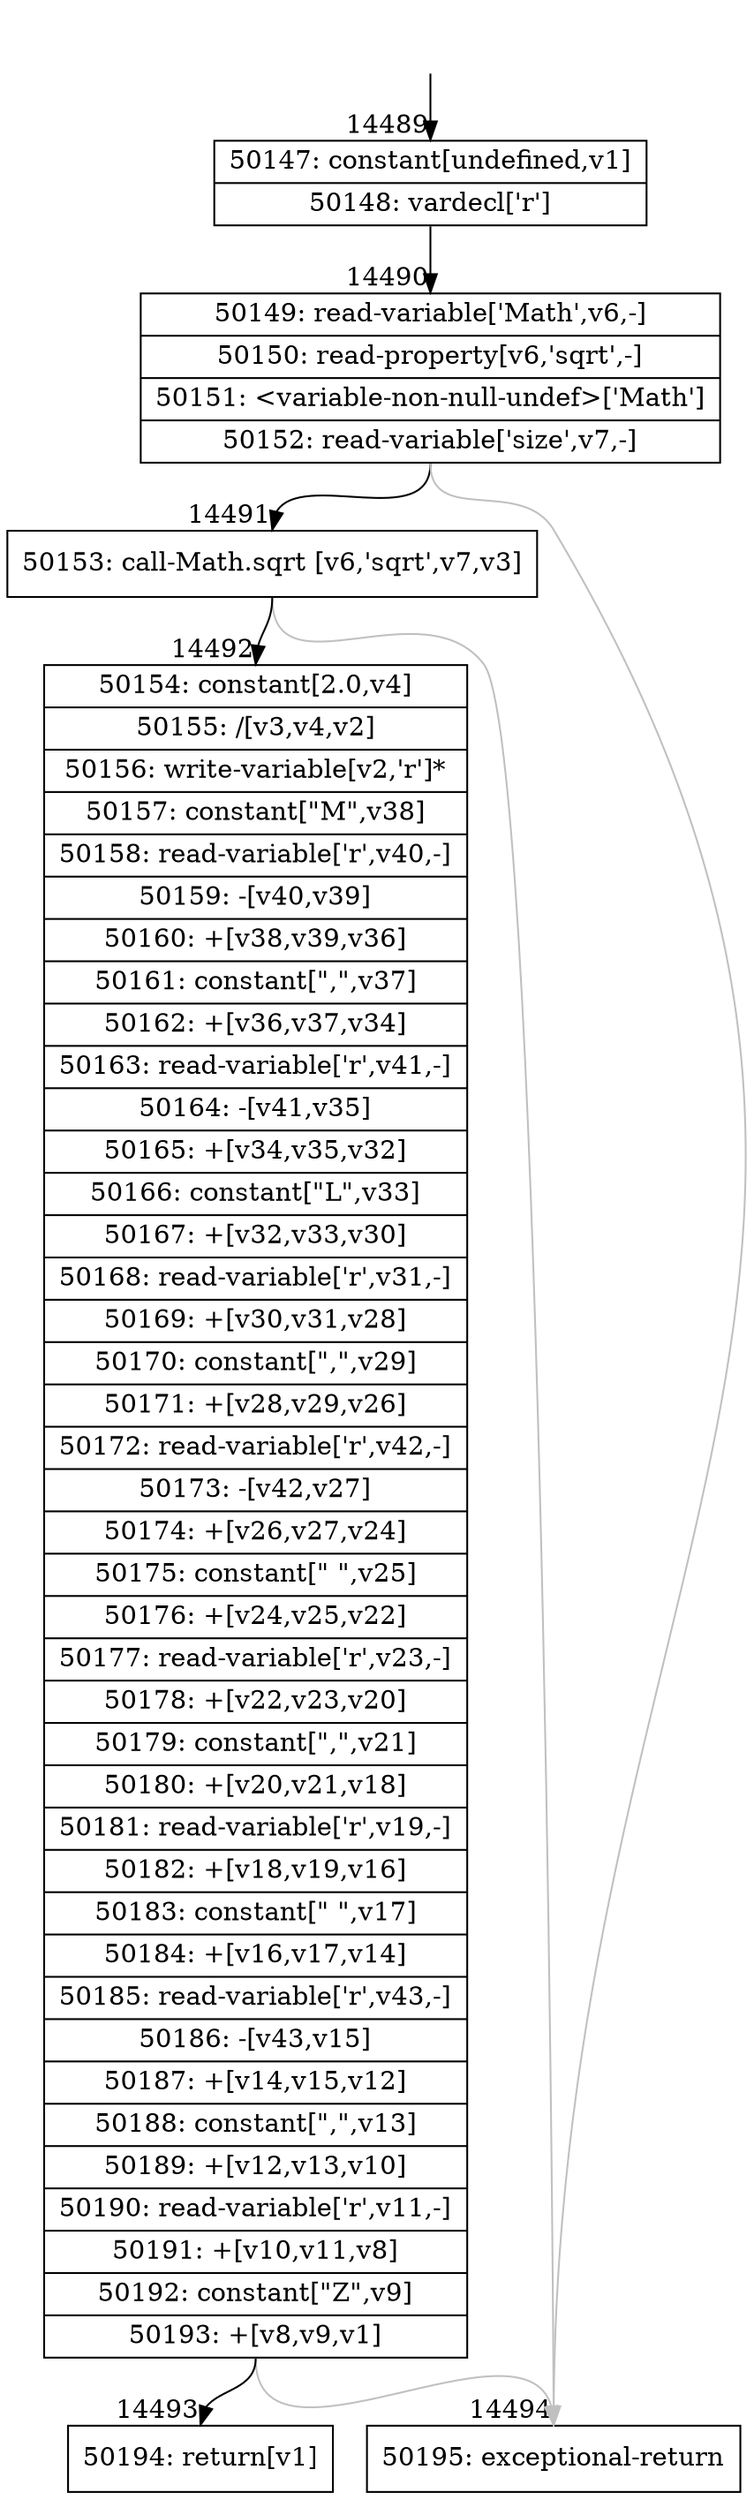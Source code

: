 digraph {
rankdir="TD"
BB_entry1347[shape=none,label=""];
BB_entry1347 -> BB14489 [tailport=s, headport=n, headlabel="    14489"]
BB14489 [shape=record label="{50147: constant[undefined,v1]|50148: vardecl['r']}" ] 
BB14489 -> BB14490 [tailport=s, headport=n, headlabel="      14490"]
BB14490 [shape=record label="{50149: read-variable['Math',v6,-]|50150: read-property[v6,'sqrt',-]|50151: \<variable-non-null-undef\>['Math']|50152: read-variable['size',v7,-]}" ] 
BB14490 -> BB14491 [tailport=s, headport=n, headlabel="      14491"]
BB14490 -> BB14494 [tailport=s, headport=n, color=gray, headlabel="      14494"]
BB14491 [shape=record label="{50153: call-Math.sqrt [v6,'sqrt',v7,v3]}" ] 
BB14491 -> BB14492 [tailport=s, headport=n, headlabel="      14492"]
BB14491 -> BB14494 [tailport=s, headport=n, color=gray]
BB14492 [shape=record label="{50154: constant[2.0,v4]|50155: /[v3,v4,v2]|50156: write-variable[v2,'r']*|50157: constant[\"M\",v38]|50158: read-variable['r',v40,-]|50159: -[v40,v39]|50160: +[v38,v39,v36]|50161: constant[\",\",v37]|50162: +[v36,v37,v34]|50163: read-variable['r',v41,-]|50164: -[v41,v35]|50165: +[v34,v35,v32]|50166: constant[\"L\",v33]|50167: +[v32,v33,v30]|50168: read-variable['r',v31,-]|50169: +[v30,v31,v28]|50170: constant[\",\",v29]|50171: +[v28,v29,v26]|50172: read-variable['r',v42,-]|50173: -[v42,v27]|50174: +[v26,v27,v24]|50175: constant[\" \",v25]|50176: +[v24,v25,v22]|50177: read-variable['r',v23,-]|50178: +[v22,v23,v20]|50179: constant[\",\",v21]|50180: +[v20,v21,v18]|50181: read-variable['r',v19,-]|50182: +[v18,v19,v16]|50183: constant[\" \",v17]|50184: +[v16,v17,v14]|50185: read-variable['r',v43,-]|50186: -[v43,v15]|50187: +[v14,v15,v12]|50188: constant[\",\",v13]|50189: +[v12,v13,v10]|50190: read-variable['r',v11,-]|50191: +[v10,v11,v8]|50192: constant[\"Z\",v9]|50193: +[v8,v9,v1]}" ] 
BB14492 -> BB14493 [tailport=s, headport=n, headlabel="      14493"]
BB14492 -> BB14494 [tailport=s, headport=n, color=gray]
BB14493 [shape=record label="{50194: return[v1]}" ] 
BB14494 [shape=record label="{50195: exceptional-return}" ] 
//#$~ 8579
}
